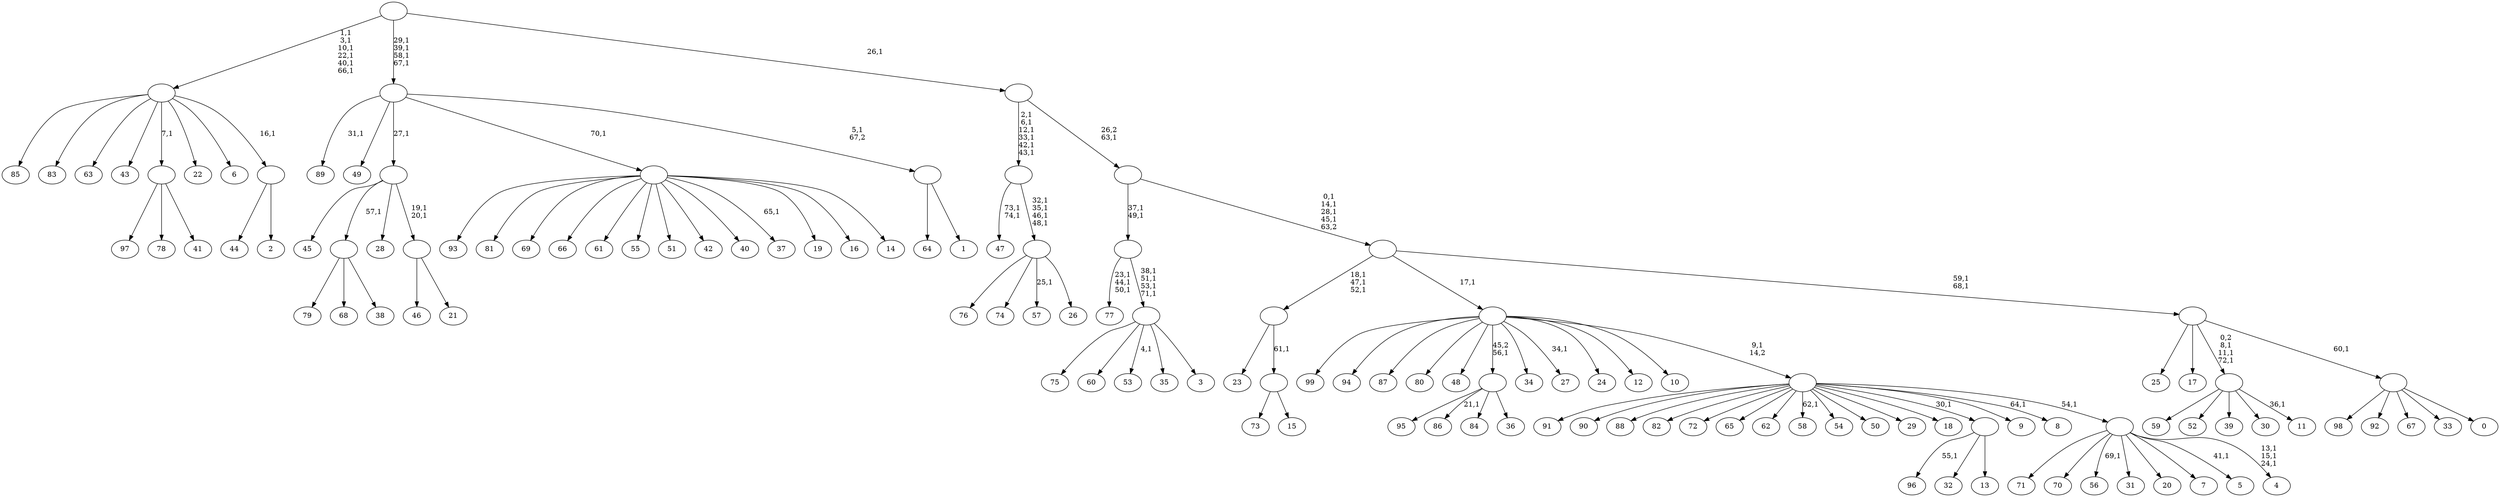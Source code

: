 digraph T {
	175 [label="99"]
	174 [label="98"]
	173 [label="97"]
	172 [label="96"]
	170 [label="95"]
	169 [label="94"]
	168 [label="93"]
	167 [label="92"]
	166 [label="91"]
	165 [label="90"]
	164 [label="89"]
	162 [label="88"]
	161 [label="87"]
	160 [label="86"]
	158 [label="85"]
	157 [label="84"]
	156 [label="83"]
	155 [label="82"]
	154 [label="81"]
	153 [label="80"]
	152 [label="79"]
	151 [label="78"]
	150 [label="77"]
	146 [label="76"]
	145 [label="75"]
	144 [label="74"]
	143 [label="73"]
	142 [label="72"]
	141 [label="71"]
	140 [label="70"]
	139 [label="69"]
	138 [label="68"]
	137 [label="67"]
	136 [label="66"]
	135 [label="65"]
	134 [label="64"]
	133 [label="63"]
	132 [label="62"]
	131 [label="61"]
	130 [label="60"]
	129 [label="59"]
	128 [label="58"]
	126 [label="57"]
	124 [label="56"]
	122 [label="55"]
	121 [label="54"]
	120 [label="53"]
	118 [label="52"]
	117 [label="51"]
	116 [label="50"]
	115 [label="49"]
	114 [label="48"]
	113 [label="47"]
	110 [label="46"]
	109 [label="45"]
	108 [label="44"]
	107 [label="43"]
	106 [label="42"]
	105 [label="41"]
	104 [label=""]
	103 [label="40"]
	102 [label="39"]
	101 [label="38"]
	100 [label=""]
	99 [label="37"]
	97 [label="36"]
	96 [label=""]
	95 [label="35"]
	94 [label="34"]
	93 [label="33"]
	92 [label="32"]
	91 [label="31"]
	90 [label="30"]
	89 [label="29"]
	88 [label="28"]
	87 [label="27"]
	85 [label="26"]
	84 [label=""]
	80 [label=""]
	74 [label="25"]
	73 [label="24"]
	72 [label="23"]
	71 [label="22"]
	70 [label="21"]
	69 [label=""]
	67 [label=""]
	66 [label="20"]
	65 [label="19"]
	64 [label="18"]
	63 [label="17"]
	62 [label="16"]
	61 [label="15"]
	60 [label=""]
	59 [label=""]
	56 [label="14"]
	55 [label=""]
	54 [label="13"]
	53 [label=""]
	52 [label="12"]
	51 [label="11"]
	49 [label=""]
	46 [label="10"]
	45 [label="9"]
	44 [label="8"]
	42 [label="7"]
	41 [label="6"]
	40 [label="5"]
	38 [label="4"]
	34 [label=""]
	33 [label=""]
	32 [label=""]
	31 [label="3"]
	30 [label=""]
	26 [label=""]
	24 [label="2"]
	23 [label=""]
	22 [label=""]
	16 [label="1"]
	15 [label=""]
	14 [label=""]
	10 [label="0"]
	9 [label=""]
	8 [label=""]
	6 [label=""]
	2 [label=""]
	1 [label=""]
	0 [label=""]
	104 -> 173 [label=""]
	104 -> 151 [label=""]
	104 -> 105 [label=""]
	100 -> 152 [label=""]
	100 -> 138 [label=""]
	100 -> 101 [label=""]
	96 -> 160 [label="21,1"]
	96 -> 170 [label=""]
	96 -> 157 [label=""]
	96 -> 97 [label=""]
	84 -> 126 [label="25,1"]
	84 -> 146 [label=""]
	84 -> 144 [label=""]
	84 -> 85 [label=""]
	80 -> 84 [label="32,1\n35,1\n46,1\n48,1"]
	80 -> 113 [label="73,1\n74,1"]
	69 -> 110 [label=""]
	69 -> 70 [label=""]
	67 -> 69 [label="19,1\n20,1"]
	67 -> 109 [label=""]
	67 -> 100 [label="57,1"]
	67 -> 88 [label=""]
	60 -> 143 [label=""]
	60 -> 61 [label=""]
	59 -> 72 [label=""]
	59 -> 60 [label="61,1"]
	55 -> 99 [label="65,1"]
	55 -> 168 [label=""]
	55 -> 154 [label=""]
	55 -> 139 [label=""]
	55 -> 136 [label=""]
	55 -> 131 [label=""]
	55 -> 122 [label=""]
	55 -> 117 [label=""]
	55 -> 106 [label=""]
	55 -> 103 [label=""]
	55 -> 65 [label=""]
	55 -> 62 [label=""]
	55 -> 56 [label=""]
	53 -> 172 [label="55,1"]
	53 -> 92 [label=""]
	53 -> 54 [label=""]
	49 -> 51 [label="36,1"]
	49 -> 129 [label=""]
	49 -> 118 [label=""]
	49 -> 102 [label=""]
	49 -> 90 [label=""]
	34 -> 38 [label="13,1\n15,1\n24,1"]
	34 -> 40 [label="41,1"]
	34 -> 124 [label="69,1"]
	34 -> 141 [label=""]
	34 -> 140 [label=""]
	34 -> 91 [label=""]
	34 -> 66 [label=""]
	34 -> 42 [label=""]
	33 -> 44 [label="64,1"]
	33 -> 128 [label="62,1"]
	33 -> 166 [label=""]
	33 -> 165 [label=""]
	33 -> 162 [label=""]
	33 -> 155 [label=""]
	33 -> 142 [label=""]
	33 -> 135 [label=""]
	33 -> 132 [label=""]
	33 -> 121 [label=""]
	33 -> 116 [label=""]
	33 -> 89 [label=""]
	33 -> 64 [label=""]
	33 -> 53 [label="30,1"]
	33 -> 45 [label=""]
	33 -> 34 [label="54,1"]
	32 -> 87 [label="34,1"]
	32 -> 175 [label=""]
	32 -> 169 [label=""]
	32 -> 161 [label=""]
	32 -> 153 [label=""]
	32 -> 114 [label=""]
	32 -> 96 [label="45,2\n56,1"]
	32 -> 94 [label=""]
	32 -> 73 [label=""]
	32 -> 52 [label=""]
	32 -> 46 [label=""]
	32 -> 33 [label="9,1\n14,2"]
	30 -> 120 [label="4,1"]
	30 -> 145 [label=""]
	30 -> 130 [label=""]
	30 -> 95 [label=""]
	30 -> 31 [label=""]
	26 -> 30 [label="38,1\n51,1\n53,1\n71,1"]
	26 -> 150 [label="23,1\n44,1\n50,1"]
	23 -> 108 [label=""]
	23 -> 24 [label=""]
	22 -> 158 [label=""]
	22 -> 156 [label=""]
	22 -> 133 [label=""]
	22 -> 107 [label=""]
	22 -> 104 [label="7,1"]
	22 -> 71 [label=""]
	22 -> 41 [label=""]
	22 -> 23 [label="16,1"]
	15 -> 134 [label=""]
	15 -> 16 [label=""]
	14 -> 164 [label="31,1"]
	14 -> 115 [label=""]
	14 -> 67 [label="27,1"]
	14 -> 55 [label="70,1"]
	14 -> 15 [label="5,1\n67,2"]
	9 -> 174 [label=""]
	9 -> 167 [label=""]
	9 -> 137 [label=""]
	9 -> 93 [label=""]
	9 -> 10 [label=""]
	8 -> 49 [label="0,2\n8,1\n11,1\n72,1"]
	8 -> 74 [label=""]
	8 -> 63 [label=""]
	8 -> 9 [label="60,1"]
	6 -> 8 [label="59,1\n68,1"]
	6 -> 59 [label="18,1\n47,1\n52,1"]
	6 -> 32 [label="17,1"]
	2 -> 6 [label="0,1\n14,1\n28,1\n45,1\n63,2"]
	2 -> 26 [label="37,1\n49,1"]
	1 -> 80 [label="2,1\n6,1\n12,1\n33,1\n42,1\n43,1"]
	1 -> 2 [label="26,2\n63,1"]
	0 -> 14 [label="29,1\n39,1\n58,1\n67,1"]
	0 -> 22 [label="1,1\n3,1\n10,1\n22,1\n40,1\n66,1"]
	0 -> 1 [label="26,1"]
}
